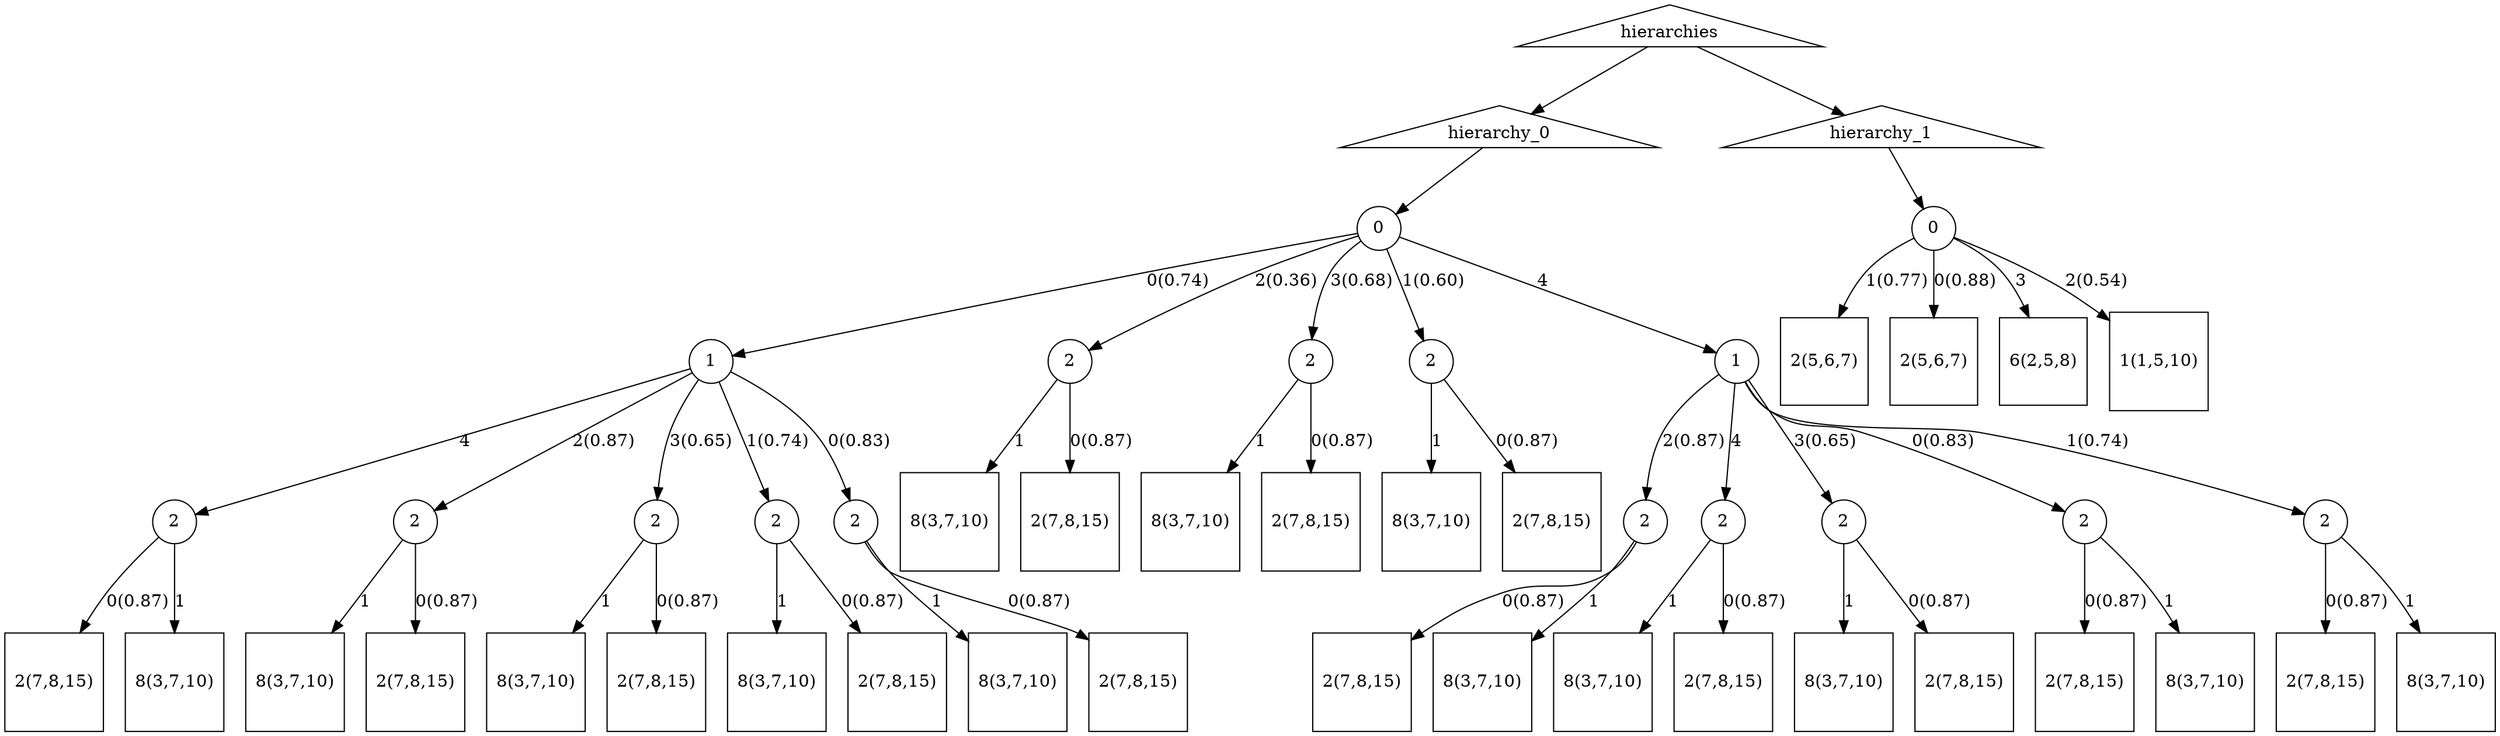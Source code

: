 digraph causations {
hierarchies [label="hierarchies", shape=triangle];
h0_nt0_0_1 [label="1", shape=circle];
h0_t0_0_1_1_2_1_8 [label="8(3,7,10)", shape=square];
h0_t0_0_1_4_2_0_2 [label="2(7,8,15)", shape=square];
h0_nt0_2_2 [label="2", shape=circle];
h0_t0_0_1_2_2_1_8 [label="8(3,7,10)", shape=square];
h0_t0_3_2_1_8 [label="8(3,7,10)", shape=square];
h0_t0_4_1_0_2_0_2 [label="2(7,8,15)", shape=square];
h0_t0_0_1_0_2_1_8 [label="8(3,7,10)", shape=square];
h0_nt0_4_1_2_2 [label="2", shape=circle];
h0_t0_2_2_1_8 [label="8(3,7,10)", shape=square];
h0_nt0_3_2 [label="2", shape=circle];
h0_t0_1_2_1_8 [label="8(3,7,10)", shape=square];
h0_nt0_0_1_4_2 [label="2", shape=circle];
h0_nt0_1_2 [label="2", shape=circle];
h0_t0_4_1_1_2_0_2 [label="2(7,8,15)", shape=square];
h0_t0_4_1_3_2_1_8 [label="8(3,7,10)", shape=square];
h0_t0_4_1_2_2_0_2 [label="2(7,8,15)", shape=square];
h0_nt0_4_1_4_2 [label="2", shape=circle];
h0_t0_4_1_4_2_1_8 [label="8(3,7,10)", shape=square];
h0_nt0_0_1_2_2 [label="2", shape=circle];
h0_nt0_4_1_3_2 [label="2", shape=circle];
h0_nt0_4_1 [label="1", shape=circle];
h0_t0_4_1_3_2_0_2 [label="2(7,8,15)", shape=square];
h0_nt0_0_1_3_2 [label="2", shape=circle];
h0_t0_4_1_4_2_0_2 [label="2(7,8,15)", shape=square];
h0_nt0_4_1_0_2 [label="2", shape=circle];
h0_t0_4_1_1_2_1_8 [label="8(3,7,10)", shape=square];
h0_t0_1_2_0_2 [label="2(7,8,15)", shape=square];
h0_t0_4_1_0_2_1_8 [label="8(3,7,10)", shape=square];
h0_nt0_0_1_1_2 [label="2", shape=circle];
h0_t0_0_1_0_2_0_2 [label="2(7,8,15)", shape=square];
h0_nt0 [label="0", shape=circle];
h0_t0_4_1_2_2_1_8 [label="8(3,7,10)", shape=square];
h0_t0_3_2_0_2 [label="2(7,8,15)", shape=square];
h0 [label="hierarchy_0", shape=triangle];
h0_t0_0_1_2_2_0_2 [label="2(7,8,15)", shape=square];
h0_t0_0_1_1_2_0_2 [label="2(7,8,15)", shape=square];
h0_t0_0_1_3_2_1_8 [label="8(3,7,10)", shape=square];
h0_nt0_4_1_1_2 [label="2", shape=circle];
h0_t0_0_1_3_2_0_2 [label="2(7,8,15)", shape=square];
h0_t0_2_2_0_2 [label="2(7,8,15)", shape=square];
h0_nt0_0_1_0_2 [label="2", shape=circle];
h0_t0_0_1_4_2_1_8 [label="8(3,7,10)", shape=square];
h0_nt0_4_1_1_2 -> h0_t0_4_1_1_2_0_2 [label="0(0.87)"];
h0_nt0_2_2 -> h0_t0_2_2_0_2 [label="0(0.87)"];
h0_nt0_4_1 -> h0_nt0_4_1_4_2 [label="4"];
h0_nt0 -> h0_nt0_0_1 [label="0(0.74)"];
h0_nt0_0_1_3_2 -> h0_t0_0_1_3_2_1_8 [label="1"];
h0_nt0_0_1_0_2 -> h0_t0_0_1_0_2_1_8 [label="1"];
h0_nt0_2_2 -> h0_t0_2_2_1_8 [label="1"];
h0_nt0_0_1 -> h0_nt0_0_1_0_2 [label="0(0.83)"];
h0_nt0_4_1_3_2 -> h0_t0_4_1_3_2_1_8 [label="1"];
h0_nt0_4_1 -> h0_nt0_4_1_1_2 [label="1(0.74)"];
h0_nt0_1_2 -> h0_t0_1_2_0_2 [label="0(0.87)"];
h0_nt0_4_1_0_2 -> h0_t0_4_1_0_2_1_8 [label="1"];
h0_nt0_4_1_0_2 -> h0_t0_4_1_0_2_0_2 [label="0(0.87)"];
h0_nt0_0_1 -> h0_nt0_0_1_1_2 [label="1(0.74)"];
h0_nt0_4_1_4_2 -> h0_t0_4_1_4_2_0_2 [label="0(0.87)"];
h0_nt0_4_1_4_2 -> h0_t0_4_1_4_2_1_8 [label="1"];
h0_nt0_4_1 -> h0_nt0_4_1_0_2 [label="0(0.83)"];
h0_nt0_4_1_1_2 -> h0_t0_4_1_1_2_1_8 [label="1"];
h0_nt0_4_1_2_2 -> h0_t0_4_1_2_2_0_2 [label="0(0.87)"];
h0_nt0_3_2 -> h0_t0_3_2_0_2 [label="0(0.87)"];
h0_nt0 -> h0_nt0_4_1 [label="4"];
h0_nt0 -> h0_nt0_1_2 [label="1(0.60)"];
h0_nt0_4_1_3_2 -> h0_t0_4_1_3_2_0_2 [label="0(0.87)"];
h0_nt0_3_2 -> h0_t0_3_2_1_8 [label="1"];
h0_nt0_0_1_2_2 -> h0_t0_0_1_2_2_0_2 [label="0(0.87)"];
h0_nt0_0_1 -> h0_nt0_0_1_2_2 [label="2(0.87)"];
h0_nt0 -> h0_nt0_3_2 [label="3(0.68)"];
h0_nt0_0_1_0_2 -> h0_t0_0_1_0_2_0_2 [label="0(0.87)"];
h0_nt0_0_1 -> h0_nt0_0_1_3_2 [label="3(0.65)"];
h0_nt0_0_1_1_2 -> h0_t0_0_1_1_2_0_2 [label="0(0.87)"];
h0_nt0_0_1_4_2 -> h0_t0_0_1_4_2_1_8 [label="1"];
h0_nt0 -> h0_nt0_2_2 [label="2(0.36)"];
h0_nt0_0_1_1_2 -> h0_t0_0_1_1_2_1_8 [label="1"];
h0_nt0_1_2 -> h0_t0_1_2_1_8 [label="1"];
h0 -> h0_nt0
h0_nt0_4_1 -> h0_nt0_4_1_3_2 [label="3(0.65)"];
hierarchies -> h0
h0_nt0_0_1_2_2 -> h0_t0_0_1_2_2_1_8 [label="1"];
h0_nt0_0_1_3_2 -> h0_t0_0_1_3_2_0_2 [label="0(0.87)"];
h0_nt0_4_1 -> h0_nt0_4_1_2_2 [label="2(0.87)"];
h0_nt0_4_1_2_2 -> h0_t0_4_1_2_2_1_8 [label="1"];
h0_nt0_0_1 -> h0_nt0_0_1_4_2 [label="4"];
h0_nt0_0_1_4_2 -> h0_t0_0_1_4_2_0_2 [label="0(0.87)"];
h1_t0_1_2 [label="2(5,6,7)", shape=square];
h1_nt0 [label="0", shape=circle];
h1_t0_0_2 [label="2(5,6,7)", shape=square];
h1_t0_3_6 [label="6(2,5,8)", shape=square];
h1_t0_2_1 [label="1(1,5,10)", shape=square];
h1 [label="hierarchy_1", shape=triangle];
hierarchies -> h1
h1 -> h1_nt0
h1_nt0 -> h1_t0_1_2 [label="1(0.77)"];
h1_nt0 -> h1_t0_0_2 [label="0(0.88)"];
h1_nt0 -> h1_t0_3_6 [label="3"];
h1_nt0 -> h1_t0_2_1 [label="2(0.54)"];
}

